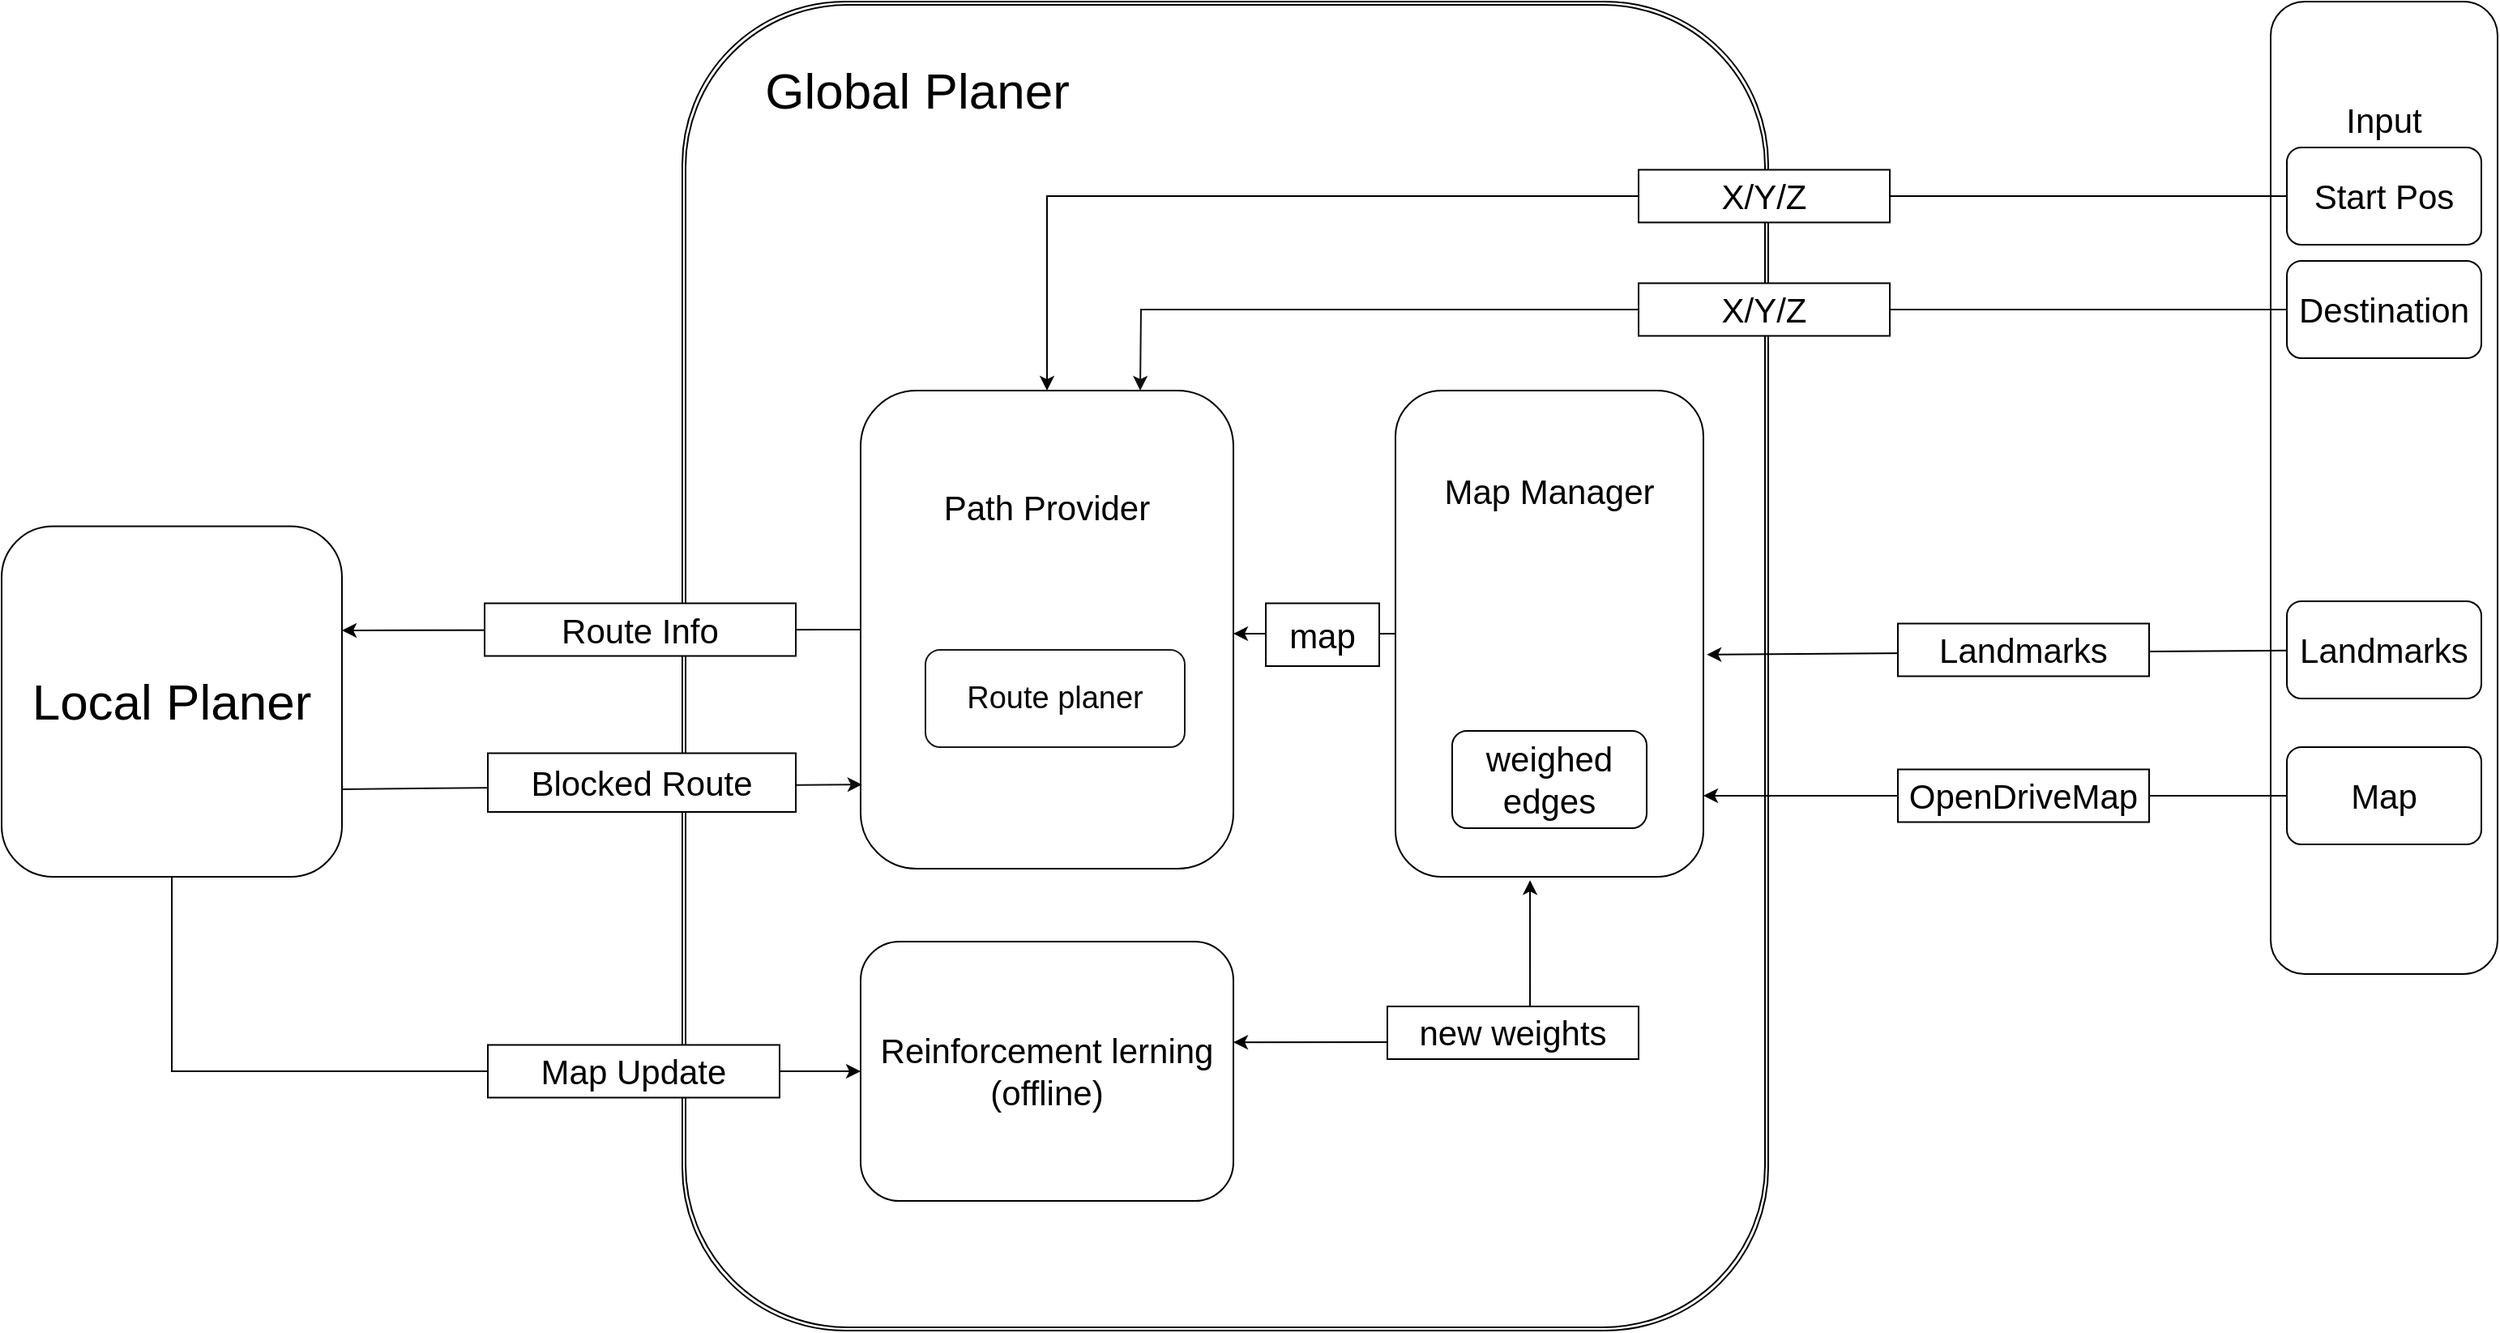 <mxfile version="15.7.4" type="device"><diagram id="W22YN4aRNHOpETS2P153" name="Page-1"><mxGraphModel dx="1990" dy="1153" grid="1" gridSize="10" guides="1" tooltips="1" connect="1" arrows="1" fold="1" page="1" pageScale="1" pageWidth="850" pageHeight="1100" math="0" shadow="0"><root><mxCell id="0"/><mxCell id="1" parent="0"/><mxCell id="7xSl4aE3GRmtOrD4C35l-1" value="" style="shape=ext;double=1;rounded=1;whiteSpace=wrap;html=1;" vertex="1" parent="1"><mxGeometry x="470" y="170" width="670" height="820" as="geometry"/></mxCell><mxCell id="7xSl4aE3GRmtOrD4C35l-2" value="&lt;font style=&quot;font-size: 31px&quot;&gt;Global Planer&lt;br&gt;&lt;/font&gt;" style="text;html=1;strokeColor=none;fillColor=none;align=center;verticalAlign=middle;whiteSpace=wrap;rounded=0;" vertex="1" parent="1"><mxGeometry x="520" y="190" width="190" height="70" as="geometry"/></mxCell><mxCell id="7xSl4aE3GRmtOrD4C35l-3" value="&lt;div&gt;Input&lt;/div&gt;&lt;div&gt;&lt;br&gt;&lt;/div&gt;&lt;div&gt;&lt;br&gt;&lt;/div&gt;&lt;div&gt;&lt;br&gt;&lt;/div&gt;&lt;div&gt;&lt;br&gt;&lt;/div&gt;&lt;div&gt;&lt;br&gt;&lt;/div&gt;&lt;div&gt;&lt;br&gt;&lt;/div&gt;&lt;div&gt;&lt;br&gt;&lt;/div&gt;&lt;div&gt;&lt;br&gt;&lt;/div&gt;&lt;div&gt;&lt;br&gt;&lt;/div&gt;&lt;div&gt;&lt;br&gt;&lt;/div&gt;&lt;div&gt;&lt;br&gt;&lt;/div&gt;&lt;div&gt;&lt;br&gt;&lt;/div&gt;&lt;div&gt;&lt;br&gt;&lt;/div&gt;&lt;div&gt;&lt;br&gt;&lt;/div&gt;&lt;div&gt;&lt;br&gt;&lt;/div&gt;&lt;div&gt;&lt;br&gt;&lt;/div&gt;&lt;div&gt;&lt;br&gt;&lt;/div&gt;&lt;div&gt;&lt;br&gt;&lt;/div&gt;" style="rounded=1;whiteSpace=wrap;html=1;fontSize=21;" vertex="1" parent="1"><mxGeometry x="1450" y="170" width="140" height="600" as="geometry"/></mxCell><mxCell id="7xSl4aE3GRmtOrD4C35l-4" value="Map" style="rounded=1;whiteSpace=wrap;html=1;fontSize=21;" vertex="1" parent="1"><mxGeometry x="1460" y="630" width="120" height="60" as="geometry"/></mxCell><mxCell id="7xSl4aE3GRmtOrD4C35l-5" value="Landmarks" style="rounded=1;whiteSpace=wrap;html=1;fontSize=21;" vertex="1" parent="1"><mxGeometry x="1460" y="540" width="120" height="60" as="geometry"/></mxCell><mxCell id="7xSl4aE3GRmtOrD4C35l-6" value="Start Pos" style="rounded=1;whiteSpace=wrap;html=1;fontSize=21;" vertex="1" parent="1"><mxGeometry x="1460" y="260" width="120" height="60" as="geometry"/></mxCell><mxCell id="7xSl4aE3GRmtOrD4C35l-9" value="&lt;div&gt;Path Provider&lt;/div&gt;&lt;div&gt;&lt;br&gt;&lt;/div&gt;&lt;div&gt;&lt;br&gt;&lt;/div&gt;&lt;div&gt;&lt;br&gt;&lt;/div&gt;&lt;div&gt;&lt;br&gt;&lt;/div&gt;&lt;div&gt;&lt;br&gt;&lt;/div&gt;&lt;div&gt;&lt;br&gt;&lt;/div&gt;" style="rounded=1;whiteSpace=wrap;html=1;fontSize=21;" vertex="1" parent="1"><mxGeometry x="580" y="410" width="230" height="295" as="geometry"/></mxCell><mxCell id="7xSl4aE3GRmtOrD4C35l-10" value="&lt;div&gt;Map Manager&lt;/div&gt;&lt;div&gt;&lt;br&gt;&lt;/div&gt;&lt;div&gt;&lt;br&gt;&lt;/div&gt;&lt;div&gt;&lt;br&gt;&lt;/div&gt;&lt;div&gt;&lt;br&gt;&lt;/div&gt;&lt;div&gt;&lt;br&gt;&lt;/div&gt;&lt;div&gt;&lt;br&gt;&lt;/div&gt;&lt;div&gt;&lt;br&gt;&lt;/div&gt;" style="rounded=1;whiteSpace=wrap;html=1;fontSize=21;" vertex="1" parent="1"><mxGeometry x="910" y="410" width="190" height="300" as="geometry"/></mxCell><mxCell id="7xSl4aE3GRmtOrD4C35l-7" value="weighed edges" style="rounded=1;whiteSpace=wrap;html=1;fontSize=21;" vertex="1" parent="1"><mxGeometry x="945" y="620" width="120" height="60" as="geometry"/></mxCell><mxCell id="7xSl4aE3GRmtOrD4C35l-8" value="" style="endArrow=classic;html=1;rounded=0;fontSize=21;exitX=0;exitY=0.5;exitDx=0;exitDy=0;" edge="1" parent="1" source="7xSl4aE3GRmtOrD4C35l-4"><mxGeometry width="50" height="50" relative="1" as="geometry"><mxPoint x="1460" y="720" as="sourcePoint"/><mxPoint x="1100" y="660" as="targetPoint"/></mxGeometry></mxCell><mxCell id="7xSl4aE3GRmtOrD4C35l-12" value="" style="endArrow=classic;html=1;rounded=0;fontSize=21;entryX=1.011;entryY=0.543;entryDx=0;entryDy=0;entryPerimeter=0;" edge="1" parent="1" source="7xSl4aE3GRmtOrD4C35l-5" target="7xSl4aE3GRmtOrD4C35l-10"><mxGeometry width="50" height="50" relative="1" as="geometry"><mxPoint x="760" y="610" as="sourcePoint"/><mxPoint x="810" y="560" as="targetPoint"/></mxGeometry></mxCell><mxCell id="7xSl4aE3GRmtOrD4C35l-13" value="" style="endArrow=classic;html=1;rounded=0;fontSize=21;exitX=0;exitY=0.5;exitDx=0;exitDy=0;entryX=0.5;entryY=0;entryDx=0;entryDy=0;startArrow=none;" edge="1" parent="1" source="7xSl4aE3GRmtOrD4C35l-28" target="7xSl4aE3GRmtOrD4C35l-9"><mxGeometry width="50" height="50" relative="1" as="geometry"><mxPoint x="760" y="610" as="sourcePoint"/><mxPoint x="810" y="560" as="targetPoint"/><Array as="points"><mxPoint x="695" y="290"/></Array></mxGeometry></mxCell><mxCell id="7xSl4aE3GRmtOrD4C35l-14" value="Reinforcement lerning (offline)" style="rounded=1;whiteSpace=wrap;html=1;fontSize=21;" vertex="1" parent="1"><mxGeometry x="580" y="750" width="230" height="160" as="geometry"/></mxCell><mxCell id="7xSl4aE3GRmtOrD4C35l-16" value="" style="endArrow=classic;startArrow=classic;html=1;rounded=0;fontSize=21;entryX=0.437;entryY=1.007;entryDx=0;entryDy=0;entryPerimeter=0;exitX=1;exitY=0.388;exitDx=0;exitDy=0;exitPerimeter=0;" edge="1" parent="1" source="7xSl4aE3GRmtOrD4C35l-14" target="7xSl4aE3GRmtOrD4C35l-10"><mxGeometry width="50" height="50" relative="1" as="geometry"><mxPoint x="760" y="610" as="sourcePoint"/><mxPoint x="810" y="560" as="targetPoint"/><Array as="points"><mxPoint x="993" y="812"/></Array></mxGeometry></mxCell><mxCell id="7xSl4aE3GRmtOrD4C35l-17" value="" style="endArrow=classic;html=1;rounded=0;fontSize=21;exitX=0;exitY=0.5;exitDx=0;exitDy=0;" edge="1" parent="1" source="7xSl4aE3GRmtOrD4C35l-9"><mxGeometry width="50" height="50" relative="1" as="geometry"><mxPoint x="610" y="560" as="sourcePoint"/><mxPoint x="260" y="558" as="targetPoint"/></mxGeometry></mxCell><mxCell id="7xSl4aE3GRmtOrD4C35l-18" value="Route Info" style="rounded=0;whiteSpace=wrap;html=1;fontSize=21;" vertex="1" parent="1"><mxGeometry x="348" y="541.25" width="192" height="32.5" as="geometry"/></mxCell><mxCell id="7xSl4aE3GRmtOrD4C35l-19" value="OpenDriveMap" style="rounded=0;whiteSpace=wrap;html=1;fontSize=21;" vertex="1" parent="1"><mxGeometry x="1220" y="643.75" width="155" height="32.5" as="geometry"/></mxCell><mxCell id="7xSl4aE3GRmtOrD4C35l-20" value="Landmarks" style="rounded=0;whiteSpace=wrap;html=1;fontSize=21;" vertex="1" parent="1"><mxGeometry x="1220" y="553.75" width="155" height="32.5" as="geometry"/></mxCell><mxCell id="7xSl4aE3GRmtOrD4C35l-21" value="" style="endArrow=classic;html=1;rounded=0;fontSize=31;" edge="1" parent="1" source="7xSl4aE3GRmtOrD4C35l-10"><mxGeometry width="50" height="50" relative="1" as="geometry"><mxPoint x="760" y="610" as="sourcePoint"/><mxPoint x="810" y="560" as="targetPoint"/></mxGeometry></mxCell><mxCell id="7xSl4aE3GRmtOrD4C35l-24" value="Local Planer" style="rounded=1;whiteSpace=wrap;html=1;fontSize=31;" vertex="1" parent="1"><mxGeometry x="50" y="493.75" width="210" height="216.25" as="geometry"/></mxCell><mxCell id="7xSl4aE3GRmtOrD4C35l-27" value="" style="endArrow=classic;html=1;rounded=0;fontSize=31;exitX=0.5;exitY=1;exitDx=0;exitDy=0;entryX=0;entryY=0.5;entryDx=0;entryDy=0;" edge="1" parent="1" source="7xSl4aE3GRmtOrD4C35l-24" target="7xSl4aE3GRmtOrD4C35l-14"><mxGeometry width="50" height="50" relative="1" as="geometry"><mxPoint x="760" y="760" as="sourcePoint"/><mxPoint x="300" y="800" as="targetPoint"/><Array as="points"><mxPoint x="155" y="830"/></Array></mxGeometry></mxCell><mxCell id="7xSl4aE3GRmtOrD4C35l-29" value="Destination" style="rounded=1;whiteSpace=wrap;html=1;fontSize=21;" vertex="1" parent="1"><mxGeometry x="1460" y="330" width="120" height="60" as="geometry"/></mxCell><mxCell id="7xSl4aE3GRmtOrD4C35l-28" value="X/Y/Z" style="rounded=0;whiteSpace=wrap;html=1;fontSize=21;" vertex="1" parent="1"><mxGeometry x="1060" y="273.75" width="155" height="32.5" as="geometry"/></mxCell><mxCell id="7xSl4aE3GRmtOrD4C35l-32" value="" style="endArrow=none;html=1;rounded=0;fontSize=21;exitX=0;exitY=0.5;exitDx=0;exitDy=0;entryX=1;entryY=0.5;entryDx=0;entryDy=0;" edge="1" parent="1" source="7xSl4aE3GRmtOrD4C35l-6" target="7xSl4aE3GRmtOrD4C35l-28"><mxGeometry width="50" height="50" relative="1" as="geometry"><mxPoint x="1460" y="290" as="sourcePoint"/><mxPoint x="695" y="410" as="targetPoint"/><Array as="points"/></mxGeometry></mxCell><mxCell id="7xSl4aE3GRmtOrD4C35l-37" value="" style="endArrow=classic;html=1;rounded=0;fontSize=19;entryX=0.004;entryY=0.824;entryDx=0;entryDy=0;exitX=1;exitY=0.75;exitDx=0;exitDy=0;entryPerimeter=0;fillColor=#f5f5f5;strokeColor=#0F0F0F;" edge="1" parent="1" source="7xSl4aE3GRmtOrD4C35l-24" target="7xSl4aE3GRmtOrD4C35l-9"><mxGeometry width="50" height="50" relative="1" as="geometry"><mxPoint x="260" y="660" as="sourcePoint"/><mxPoint x="310" y="610" as="targetPoint"/></mxGeometry></mxCell><mxCell id="7xSl4aE3GRmtOrD4C35l-38" value="Map Update" style="rounded=0;whiteSpace=wrap;html=1;fontSize=21;" vertex="1" parent="1"><mxGeometry x="350" y="813.75" width="180" height="32.5" as="geometry"/></mxCell><mxCell id="7xSl4aE3GRmtOrD4C35l-40" value="Blocked Route" style="rounded=0;whiteSpace=wrap;html=1;fontSize=21;strokeColor=#000000;" vertex="1" parent="1"><mxGeometry x="350" y="633.75" width="190" height="36.25" as="geometry"/></mxCell><mxCell id="7xSl4aE3GRmtOrD4C35l-42" value="&lt;font color=&quot;#080808&quot;&gt;Route planer&lt;/font&gt;" style="rounded=1;whiteSpace=wrap;html=1;fontSize=19;fontColor=#C4C4C4;strokeColor=#191919;" vertex="1" parent="1"><mxGeometry x="620" y="570" width="160" height="60" as="geometry"/></mxCell><mxCell id="7xSl4aE3GRmtOrD4C35l-44" value="" style="endArrow=classic;html=1;rounded=0;fontSize=19;fontColor=#000000;strokeColor=#0F0F0F;exitX=0;exitY=0.5;exitDx=0;exitDy=0;entryX=0.75;entryY=0;entryDx=0;entryDy=0;startArrow=none;" edge="1" parent="1" source="7xSl4aE3GRmtOrD4C35l-45" target="7xSl4aE3GRmtOrD4C35l-9"><mxGeometry width="50" height="50" relative="1" as="geometry"><mxPoint x="760" y="730" as="sourcePoint"/><mxPoint x="810" y="680" as="targetPoint"/><Array as="points"><mxPoint x="753" y="360"/></Array></mxGeometry></mxCell><mxCell id="7xSl4aE3GRmtOrD4C35l-45" value="X/Y/Z" style="rounded=0;whiteSpace=wrap;html=1;fontSize=21;" vertex="1" parent="1"><mxGeometry x="1060" y="343.75" width="155" height="32.5" as="geometry"/></mxCell><mxCell id="7xSl4aE3GRmtOrD4C35l-46" value="" style="endArrow=none;html=1;rounded=0;fontSize=19;fontColor=#000000;strokeColor=#0F0F0F;exitX=0;exitY=0.5;exitDx=0;exitDy=0;entryX=1;entryY=0.5;entryDx=0;entryDy=0;" edge="1" parent="1" source="7xSl4aE3GRmtOrD4C35l-29" target="7xSl4aE3GRmtOrD4C35l-45"><mxGeometry width="50" height="50" relative="1" as="geometry"><mxPoint x="1460" y="360" as="sourcePoint"/><mxPoint x="752.5" y="410" as="targetPoint"/><Array as="points"/></mxGeometry></mxCell><mxCell id="7xSl4aE3GRmtOrD4C35l-47" value="new weights" style="rounded=0;whiteSpace=wrap;html=1;fontSize=21;" vertex="1" parent="1"><mxGeometry x="905" y="790" width="155" height="32.5" as="geometry"/></mxCell><mxCell id="7xSl4aE3GRmtOrD4C35l-48" value="map" style="rounded=0;whiteSpace=wrap;html=1;fontSize=21;" vertex="1" parent="1"><mxGeometry x="830" y="541.25" width="70" height="38.75" as="geometry"/></mxCell></root></mxGraphModel></diagram></mxfile>